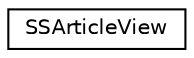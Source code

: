 digraph "Graphical Class Hierarchy"
{
  edge [fontname="Helvetica",fontsize="10",labelfontname="Helvetica",labelfontsize="10"];
  node [fontname="Helvetica",fontsize="10",shape=record];
  rankdir="LR";
  Node1 [label="SSArticleView",height=0.2,width=0.4,color="black", fillcolor="white", style="filled",URL="$class_s_s_article_view.html"];
}
